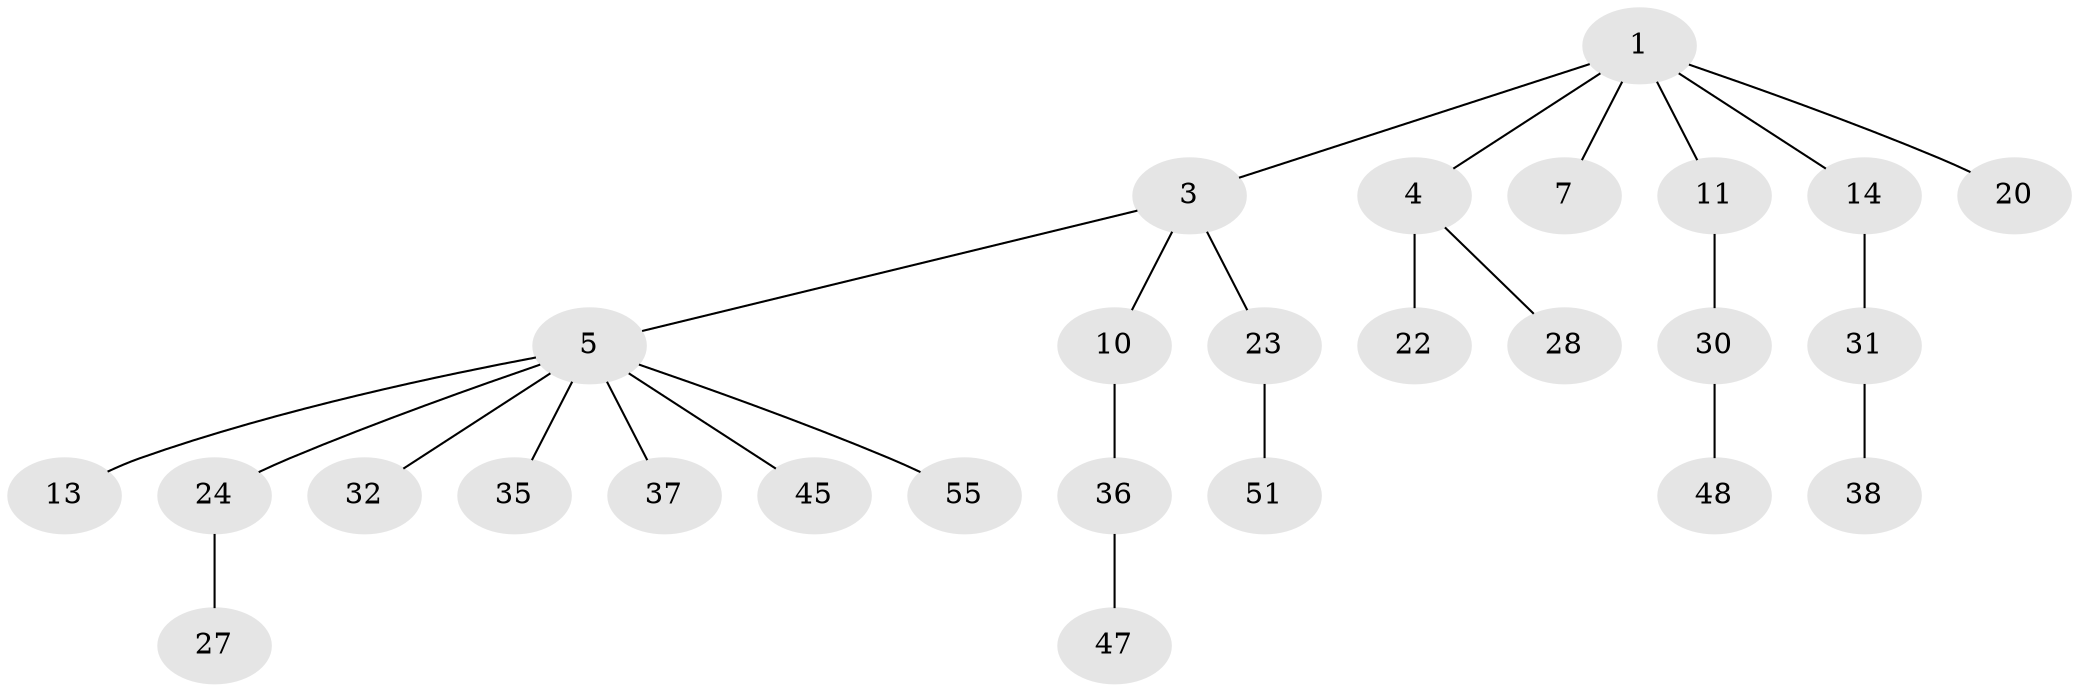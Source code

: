 // original degree distribution, {3: 0.12727272727272726, 4: 0.03636363636363636, 5: 0.07272727272727272, 2: 0.3090909090909091, 1: 0.45454545454545453}
// Generated by graph-tools (version 1.1) at 2025/15/03/09/25 04:15:28]
// undirected, 27 vertices, 26 edges
graph export_dot {
graph [start="1"]
  node [color=gray90,style=filled];
  1 [super="+2+6"];
  3 [super="+19"];
  4 [super="+12"];
  5 [super="+16+8+9+39"];
  7 [super="+49"];
  10 [super="+41+21"];
  11;
  13;
  14 [super="+29"];
  20;
  22 [super="+53+44"];
  23;
  24 [super="+46"];
  27;
  28;
  30;
  31 [super="+34"];
  32;
  35 [super="+43"];
  36;
  37;
  38 [super="+52"];
  45 [super="+50"];
  47;
  48;
  51;
  55;
  1 -- 14;
  1 -- 3;
  1 -- 4;
  1 -- 20;
  1 -- 11;
  1 -- 7;
  3 -- 5;
  3 -- 10;
  3 -- 23;
  4 -- 22;
  4 -- 28;
  5 -- 24;
  5 -- 32;
  5 -- 55;
  5 -- 13;
  5 -- 35;
  5 -- 37;
  5 -- 45;
  10 -- 36;
  11 -- 30;
  14 -- 31;
  23 -- 51;
  24 -- 27;
  30 -- 48;
  31 -- 38;
  36 -- 47;
}
